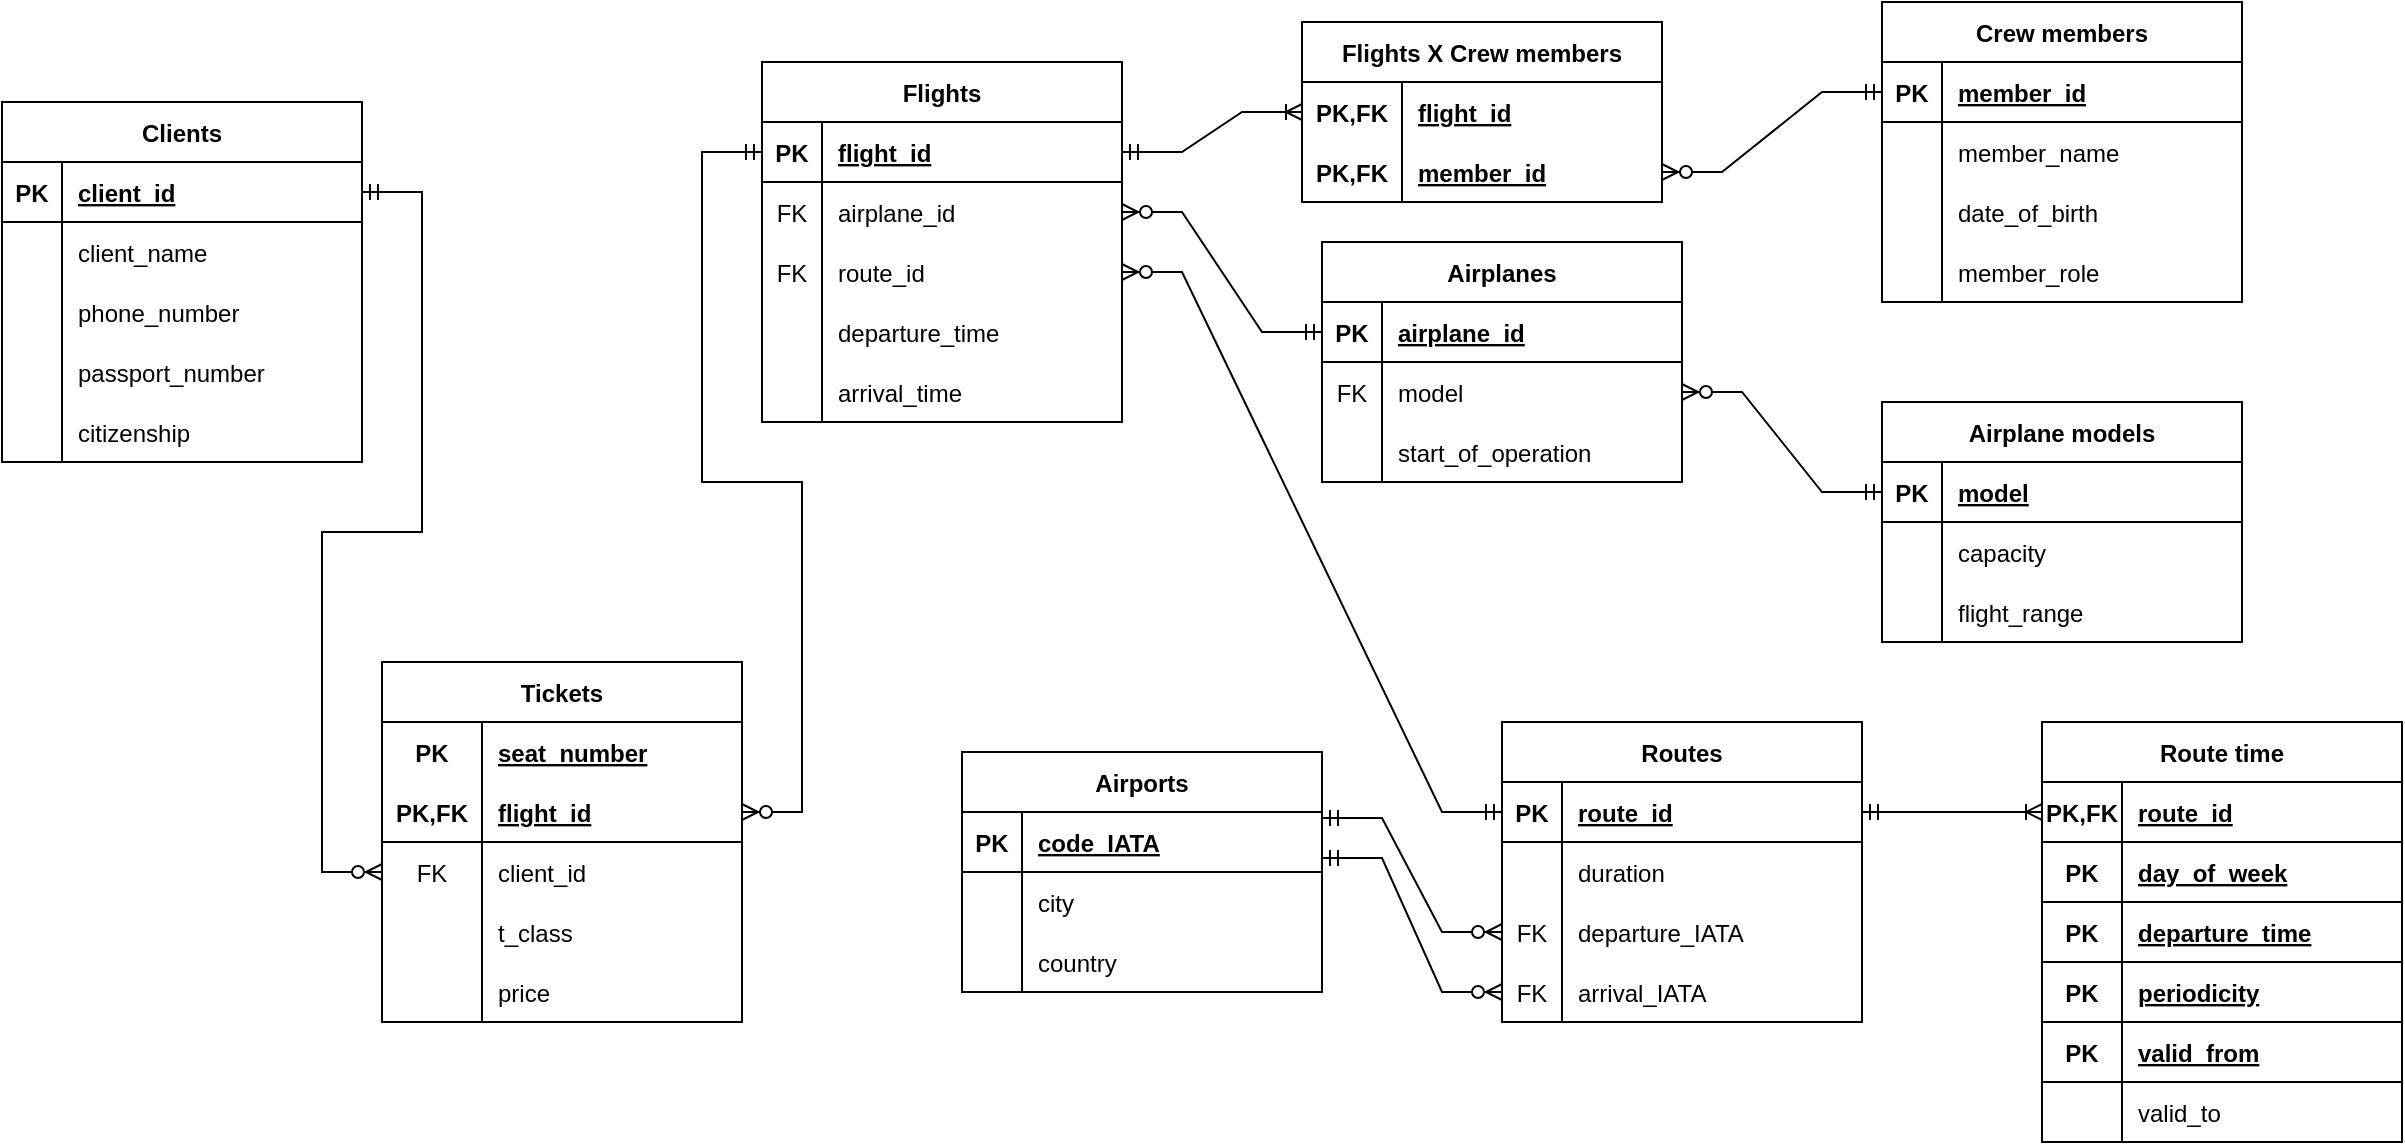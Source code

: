 <mxfile version="20.7.4" type="device"><diagram id="p4WuaQ9ihoO1w96kncR9" name="Page-1"><mxGraphModel dx="1026" dy="692" grid="1" gridSize="10" guides="1" tooltips="1" connect="1" arrows="1" fold="1" page="0" pageScale="1" pageWidth="827" pageHeight="1169" math="0" shadow="0"><root><mxCell id="0"/><mxCell id="1" parent="0"/><mxCell id="R0UHTrIcRRYSy9ee7LXs-1" value="Airports" style="shape=table;startSize=30;container=1;collapsible=1;childLayout=tableLayout;fixedRows=1;rowLines=0;fontStyle=1;align=center;resizeLast=1;" parent="1" vertex="1"><mxGeometry x="600" y="675" width="180" height="120" as="geometry"><mxRectangle x="80" y="80" width="80" height="30" as="alternateBounds"/></mxGeometry></mxCell><mxCell id="R0UHTrIcRRYSy9ee7LXs-2" value="" style="shape=tableRow;horizontal=0;startSize=0;swimlaneHead=0;swimlaneBody=0;fillColor=none;collapsible=0;dropTarget=0;points=[[0,0.5],[1,0.5]];portConstraint=eastwest;top=0;left=0;right=0;bottom=1;" parent="R0UHTrIcRRYSy9ee7LXs-1" vertex="1"><mxGeometry y="30" width="180" height="30" as="geometry"/></mxCell><mxCell id="R0UHTrIcRRYSy9ee7LXs-3" value="PK" style="shape=partialRectangle;connectable=0;fillColor=none;top=0;left=0;bottom=0;right=0;fontStyle=1;overflow=hidden;" parent="R0UHTrIcRRYSy9ee7LXs-2" vertex="1"><mxGeometry width="30" height="30" as="geometry"><mxRectangle width="30" height="30" as="alternateBounds"/></mxGeometry></mxCell><mxCell id="R0UHTrIcRRYSy9ee7LXs-4" value="code_IATA" style="shape=partialRectangle;connectable=0;fillColor=none;top=0;left=0;bottom=0;right=0;align=left;spacingLeft=6;fontStyle=5;overflow=hidden;" parent="R0UHTrIcRRYSy9ee7LXs-2" vertex="1"><mxGeometry x="30" width="150" height="30" as="geometry"><mxRectangle width="150" height="30" as="alternateBounds"/></mxGeometry></mxCell><mxCell id="R0UHTrIcRRYSy9ee7LXs-5" value="" style="shape=tableRow;horizontal=0;startSize=0;swimlaneHead=0;swimlaneBody=0;fillColor=none;collapsible=0;dropTarget=0;points=[[0,0.5],[1,0.5]];portConstraint=eastwest;top=0;left=0;right=0;bottom=0;" parent="R0UHTrIcRRYSy9ee7LXs-1" vertex="1"><mxGeometry y="60" width="180" height="30" as="geometry"/></mxCell><mxCell id="R0UHTrIcRRYSy9ee7LXs-6" value="" style="shape=partialRectangle;connectable=0;fillColor=none;top=0;left=0;bottom=0;right=0;editable=1;overflow=hidden;" parent="R0UHTrIcRRYSy9ee7LXs-5" vertex="1"><mxGeometry width="30" height="30" as="geometry"><mxRectangle width="30" height="30" as="alternateBounds"/></mxGeometry></mxCell><mxCell id="R0UHTrIcRRYSy9ee7LXs-7" value="city" style="shape=partialRectangle;connectable=0;fillColor=none;top=0;left=0;bottom=0;right=0;align=left;spacingLeft=6;overflow=hidden;" parent="R0UHTrIcRRYSy9ee7LXs-5" vertex="1"><mxGeometry x="30" width="150" height="30" as="geometry"><mxRectangle width="150" height="30" as="alternateBounds"/></mxGeometry></mxCell><mxCell id="R0UHTrIcRRYSy9ee7LXs-8" value="" style="shape=tableRow;horizontal=0;startSize=0;swimlaneHead=0;swimlaneBody=0;fillColor=none;collapsible=0;dropTarget=0;points=[[0,0.5],[1,0.5]];portConstraint=eastwest;top=0;left=0;right=0;bottom=0;" parent="R0UHTrIcRRYSy9ee7LXs-1" vertex="1"><mxGeometry y="90" width="180" height="30" as="geometry"/></mxCell><mxCell id="R0UHTrIcRRYSy9ee7LXs-9" value="" style="shape=partialRectangle;connectable=0;fillColor=none;top=0;left=0;bottom=0;right=0;editable=1;overflow=hidden;" parent="R0UHTrIcRRYSy9ee7LXs-8" vertex="1"><mxGeometry width="30" height="30" as="geometry"><mxRectangle width="30" height="30" as="alternateBounds"/></mxGeometry></mxCell><mxCell id="R0UHTrIcRRYSy9ee7LXs-10" value="country" style="shape=partialRectangle;connectable=0;fillColor=none;top=0;left=0;bottom=0;right=0;align=left;spacingLeft=6;overflow=hidden;" parent="R0UHTrIcRRYSy9ee7LXs-8" vertex="1"><mxGeometry x="30" width="150" height="30" as="geometry"><mxRectangle width="150" height="30" as="alternateBounds"/></mxGeometry></mxCell><mxCell id="R0UHTrIcRRYSy9ee7LXs-33" value="Routes" style="shape=table;startSize=30;container=1;collapsible=1;childLayout=tableLayout;fixedRows=1;rowLines=0;fontStyle=1;align=center;resizeLast=1;" parent="1" vertex="1"><mxGeometry x="870" y="660" width="180" height="150" as="geometry"/></mxCell><mxCell id="R0UHTrIcRRYSy9ee7LXs-34" value="" style="shape=tableRow;horizontal=0;startSize=0;swimlaneHead=0;swimlaneBody=0;fillColor=none;collapsible=0;dropTarget=0;points=[[0,0.5],[1,0.5]];portConstraint=eastwest;top=0;left=0;right=0;bottom=1;" parent="R0UHTrIcRRYSy9ee7LXs-33" vertex="1"><mxGeometry y="30" width="180" height="30" as="geometry"/></mxCell><mxCell id="R0UHTrIcRRYSy9ee7LXs-35" value="PK" style="shape=partialRectangle;connectable=0;fillColor=none;top=0;left=0;bottom=0;right=0;fontStyle=1;overflow=hidden;" parent="R0UHTrIcRRYSy9ee7LXs-34" vertex="1"><mxGeometry width="30" height="30" as="geometry"><mxRectangle width="30" height="30" as="alternateBounds"/></mxGeometry></mxCell><mxCell id="R0UHTrIcRRYSy9ee7LXs-36" value="route_id" style="shape=partialRectangle;connectable=0;fillColor=none;top=0;left=0;bottom=0;right=0;align=left;spacingLeft=6;fontStyle=5;overflow=hidden;" parent="R0UHTrIcRRYSy9ee7LXs-34" vertex="1"><mxGeometry x="30" width="150" height="30" as="geometry"><mxRectangle width="150" height="30" as="alternateBounds"/></mxGeometry></mxCell><mxCell id="R0UHTrIcRRYSy9ee7LXs-37" value="" style="shape=tableRow;horizontal=0;startSize=0;swimlaneHead=0;swimlaneBody=0;fillColor=none;collapsible=0;dropTarget=0;points=[[0,0.5],[1,0.5]];portConstraint=eastwest;top=0;left=0;right=0;bottom=0;" parent="R0UHTrIcRRYSy9ee7LXs-33" vertex="1"><mxGeometry y="60" width="180" height="30" as="geometry"/></mxCell><mxCell id="R0UHTrIcRRYSy9ee7LXs-38" value="" style="shape=partialRectangle;connectable=0;fillColor=none;top=0;left=0;bottom=0;right=0;editable=1;overflow=hidden;" parent="R0UHTrIcRRYSy9ee7LXs-37" vertex="1"><mxGeometry width="30" height="30" as="geometry"><mxRectangle width="30" height="30" as="alternateBounds"/></mxGeometry></mxCell><mxCell id="R0UHTrIcRRYSy9ee7LXs-39" value="duration" style="shape=partialRectangle;connectable=0;fillColor=none;top=0;left=0;bottom=0;right=0;align=left;spacingLeft=6;overflow=hidden;" parent="R0UHTrIcRRYSy9ee7LXs-37" vertex="1"><mxGeometry x="30" width="150" height="30" as="geometry"><mxRectangle width="150" height="30" as="alternateBounds"/></mxGeometry></mxCell><mxCell id="R0UHTrIcRRYSy9ee7LXs-210" value="" style="shape=tableRow;horizontal=0;startSize=0;swimlaneHead=0;swimlaneBody=0;fillColor=none;collapsible=0;dropTarget=0;points=[[0,0.5],[1,0.5]];portConstraint=eastwest;top=0;left=0;right=0;bottom=0;" parent="R0UHTrIcRRYSy9ee7LXs-33" vertex="1"><mxGeometry y="90" width="180" height="30" as="geometry"/></mxCell><mxCell id="R0UHTrIcRRYSy9ee7LXs-211" value="FK" style="shape=partialRectangle;connectable=0;fillColor=none;top=0;left=0;bottom=0;right=0;editable=1;overflow=hidden;" parent="R0UHTrIcRRYSy9ee7LXs-210" vertex="1"><mxGeometry width="30" height="30" as="geometry"><mxRectangle width="30" height="30" as="alternateBounds"/></mxGeometry></mxCell><mxCell id="R0UHTrIcRRYSy9ee7LXs-212" value="departure_IATA" style="shape=partialRectangle;connectable=0;fillColor=none;top=0;left=0;bottom=0;right=0;align=left;spacingLeft=6;overflow=hidden;" parent="R0UHTrIcRRYSy9ee7LXs-210" vertex="1"><mxGeometry x="30" width="150" height="30" as="geometry"><mxRectangle width="150" height="30" as="alternateBounds"/></mxGeometry></mxCell><mxCell id="R0UHTrIcRRYSy9ee7LXs-213" value="" style="shape=tableRow;horizontal=0;startSize=0;swimlaneHead=0;swimlaneBody=0;fillColor=none;collapsible=0;dropTarget=0;points=[[0,0.5],[1,0.5]];portConstraint=eastwest;top=0;left=0;right=0;bottom=0;" parent="R0UHTrIcRRYSy9ee7LXs-33" vertex="1"><mxGeometry y="120" width="180" height="30" as="geometry"/></mxCell><mxCell id="R0UHTrIcRRYSy9ee7LXs-214" value="FK" style="shape=partialRectangle;connectable=0;fillColor=none;top=0;left=0;bottom=0;right=0;editable=1;overflow=hidden;" parent="R0UHTrIcRRYSy9ee7LXs-213" vertex="1"><mxGeometry width="30" height="30" as="geometry"><mxRectangle width="30" height="30" as="alternateBounds"/></mxGeometry></mxCell><mxCell id="R0UHTrIcRRYSy9ee7LXs-215" value="arrival_IATA" style="shape=partialRectangle;connectable=0;fillColor=none;top=0;left=0;bottom=0;right=0;align=left;spacingLeft=6;overflow=hidden;" parent="R0UHTrIcRRYSy9ee7LXs-213" vertex="1"><mxGeometry x="30" width="150" height="30" as="geometry"><mxRectangle width="150" height="30" as="alternateBounds"/></mxGeometry></mxCell><mxCell id="R0UHTrIcRRYSy9ee7LXs-46" value="Flights" style="shape=table;startSize=30;container=1;collapsible=1;childLayout=tableLayout;fixedRows=1;rowLines=0;fontStyle=1;align=center;resizeLast=1;" parent="1" vertex="1"><mxGeometry x="500" y="330" width="180" height="180" as="geometry"/></mxCell><mxCell id="R0UHTrIcRRYSy9ee7LXs-47" value="" style="shape=tableRow;horizontal=0;startSize=0;swimlaneHead=0;swimlaneBody=0;fillColor=none;collapsible=0;dropTarget=0;points=[[0,0.5],[1,0.5]];portConstraint=eastwest;top=0;left=0;right=0;bottom=1;" parent="R0UHTrIcRRYSy9ee7LXs-46" vertex="1"><mxGeometry y="30" width="180" height="30" as="geometry"/></mxCell><mxCell id="R0UHTrIcRRYSy9ee7LXs-48" value="PK" style="shape=partialRectangle;connectable=0;fillColor=none;top=0;left=0;bottom=0;right=0;fontStyle=1;overflow=hidden;" parent="R0UHTrIcRRYSy9ee7LXs-47" vertex="1"><mxGeometry width="30" height="30" as="geometry"><mxRectangle width="30" height="30" as="alternateBounds"/></mxGeometry></mxCell><mxCell id="R0UHTrIcRRYSy9ee7LXs-49" value="flight_id" style="shape=partialRectangle;connectable=0;fillColor=none;top=0;left=0;bottom=0;right=0;align=left;spacingLeft=6;fontStyle=5;overflow=hidden;" parent="R0UHTrIcRRYSy9ee7LXs-47" vertex="1"><mxGeometry x="30" width="150" height="30" as="geometry"><mxRectangle width="150" height="30" as="alternateBounds"/></mxGeometry></mxCell><mxCell id="R0UHTrIcRRYSy9ee7LXs-50" value="" style="shape=tableRow;horizontal=0;startSize=0;swimlaneHead=0;swimlaneBody=0;fillColor=none;collapsible=0;dropTarget=0;points=[[0,0.5],[1,0.5]];portConstraint=eastwest;top=0;left=0;right=0;bottom=0;" parent="R0UHTrIcRRYSy9ee7LXs-46" vertex="1"><mxGeometry y="60" width="180" height="30" as="geometry"/></mxCell><mxCell id="R0UHTrIcRRYSy9ee7LXs-51" value="FK" style="shape=partialRectangle;connectable=0;fillColor=none;top=0;left=0;bottom=0;right=0;editable=1;overflow=hidden;" parent="R0UHTrIcRRYSy9ee7LXs-50" vertex="1"><mxGeometry width="30" height="30" as="geometry"><mxRectangle width="30" height="30" as="alternateBounds"/></mxGeometry></mxCell><mxCell id="R0UHTrIcRRYSy9ee7LXs-52" value="airplane_id" style="shape=partialRectangle;connectable=0;fillColor=none;top=0;left=0;bottom=0;right=0;align=left;spacingLeft=6;overflow=hidden;" parent="R0UHTrIcRRYSy9ee7LXs-50" vertex="1"><mxGeometry x="30" width="150" height="30" as="geometry"><mxRectangle width="150" height="30" as="alternateBounds"/></mxGeometry></mxCell><mxCell id="R0UHTrIcRRYSy9ee7LXs-53" value="" style="shape=tableRow;horizontal=0;startSize=0;swimlaneHead=0;swimlaneBody=0;fillColor=none;collapsible=0;dropTarget=0;points=[[0,0.5],[1,0.5]];portConstraint=eastwest;top=0;left=0;right=0;bottom=0;" parent="R0UHTrIcRRYSy9ee7LXs-46" vertex="1"><mxGeometry y="90" width="180" height="30" as="geometry"/></mxCell><mxCell id="R0UHTrIcRRYSy9ee7LXs-54" value="FK" style="shape=partialRectangle;connectable=0;fillColor=none;top=0;left=0;bottom=0;right=0;editable=1;overflow=hidden;" parent="R0UHTrIcRRYSy9ee7LXs-53" vertex="1"><mxGeometry width="30" height="30" as="geometry"><mxRectangle width="30" height="30" as="alternateBounds"/></mxGeometry></mxCell><mxCell id="R0UHTrIcRRYSy9ee7LXs-55" value="route_id" style="shape=partialRectangle;connectable=0;fillColor=none;top=0;left=0;bottom=0;right=0;align=left;spacingLeft=6;overflow=hidden;" parent="R0UHTrIcRRYSy9ee7LXs-53" vertex="1"><mxGeometry x="30" width="150" height="30" as="geometry"><mxRectangle width="150" height="30" as="alternateBounds"/></mxGeometry></mxCell><mxCell id="R0UHTrIcRRYSy9ee7LXs-56" value="" style="shape=tableRow;horizontal=0;startSize=0;swimlaneHead=0;swimlaneBody=0;fillColor=none;collapsible=0;dropTarget=0;points=[[0,0.5],[1,0.5]];portConstraint=eastwest;top=0;left=0;right=0;bottom=0;" parent="R0UHTrIcRRYSy9ee7LXs-46" vertex="1"><mxGeometry y="120" width="180" height="30" as="geometry"/></mxCell><mxCell id="R0UHTrIcRRYSy9ee7LXs-57" value="" style="shape=partialRectangle;connectable=0;fillColor=none;top=0;left=0;bottom=0;right=0;editable=1;overflow=hidden;" parent="R0UHTrIcRRYSy9ee7LXs-56" vertex="1"><mxGeometry width="30" height="30" as="geometry"><mxRectangle width="30" height="30" as="alternateBounds"/></mxGeometry></mxCell><mxCell id="R0UHTrIcRRYSy9ee7LXs-58" value="departure_time" style="shape=partialRectangle;connectable=0;fillColor=none;top=0;left=0;bottom=0;right=0;align=left;spacingLeft=6;overflow=hidden;" parent="R0UHTrIcRRYSy9ee7LXs-56" vertex="1"><mxGeometry x="30" width="150" height="30" as="geometry"><mxRectangle width="150" height="30" as="alternateBounds"/></mxGeometry></mxCell><mxCell id="R0UHTrIcRRYSy9ee7LXs-182" value="" style="shape=tableRow;horizontal=0;startSize=0;swimlaneHead=0;swimlaneBody=0;fillColor=none;collapsible=0;dropTarget=0;points=[[0,0.5],[1,0.5]];portConstraint=eastwest;top=0;left=0;right=0;bottom=0;" parent="R0UHTrIcRRYSy9ee7LXs-46" vertex="1"><mxGeometry y="150" width="180" height="30" as="geometry"/></mxCell><mxCell id="R0UHTrIcRRYSy9ee7LXs-183" value="" style="shape=partialRectangle;connectable=0;fillColor=none;top=0;left=0;bottom=0;right=0;editable=1;overflow=hidden;" parent="R0UHTrIcRRYSy9ee7LXs-182" vertex="1"><mxGeometry width="30" height="30" as="geometry"><mxRectangle width="30" height="30" as="alternateBounds"/></mxGeometry></mxCell><mxCell id="R0UHTrIcRRYSy9ee7LXs-184" value="arrival_time" style="shape=partialRectangle;connectable=0;fillColor=none;top=0;left=0;bottom=0;right=0;align=left;spacingLeft=6;overflow=hidden;" parent="R0UHTrIcRRYSy9ee7LXs-182" vertex="1"><mxGeometry x="30" width="150" height="30" as="geometry"><mxRectangle width="150" height="30" as="alternateBounds"/></mxGeometry></mxCell><mxCell id="R0UHTrIcRRYSy9ee7LXs-59" value="Airplanes" style="shape=table;startSize=30;container=1;collapsible=1;childLayout=tableLayout;fixedRows=1;rowLines=0;fontStyle=1;align=center;resizeLast=1;" parent="1" vertex="1"><mxGeometry x="780" y="420" width="180" height="120" as="geometry"/></mxCell><mxCell id="R0UHTrIcRRYSy9ee7LXs-60" value="" style="shape=tableRow;horizontal=0;startSize=0;swimlaneHead=0;swimlaneBody=0;fillColor=none;collapsible=0;dropTarget=0;points=[[0,0.5],[1,0.5]];portConstraint=eastwest;top=0;left=0;right=0;bottom=1;" parent="R0UHTrIcRRYSy9ee7LXs-59" vertex="1"><mxGeometry y="30" width="180" height="30" as="geometry"/></mxCell><mxCell id="R0UHTrIcRRYSy9ee7LXs-61" value="PK" style="shape=partialRectangle;connectable=0;fillColor=none;top=0;left=0;bottom=0;right=0;fontStyle=1;overflow=hidden;" parent="R0UHTrIcRRYSy9ee7LXs-60" vertex="1"><mxGeometry width="30" height="30" as="geometry"><mxRectangle width="30" height="30" as="alternateBounds"/></mxGeometry></mxCell><mxCell id="R0UHTrIcRRYSy9ee7LXs-62" value="airplane_id" style="shape=partialRectangle;connectable=0;fillColor=none;top=0;left=0;bottom=0;right=0;align=left;spacingLeft=6;fontStyle=5;overflow=hidden;" parent="R0UHTrIcRRYSy9ee7LXs-60" vertex="1"><mxGeometry x="30" width="150" height="30" as="geometry"><mxRectangle width="150" height="30" as="alternateBounds"/></mxGeometry></mxCell><mxCell id="R0UHTrIcRRYSy9ee7LXs-63" value="" style="shape=tableRow;horizontal=0;startSize=0;swimlaneHead=0;swimlaneBody=0;fillColor=none;collapsible=0;dropTarget=0;points=[[0,0.5],[1,0.5]];portConstraint=eastwest;top=0;left=0;right=0;bottom=0;" parent="R0UHTrIcRRYSy9ee7LXs-59" vertex="1"><mxGeometry y="60" width="180" height="30" as="geometry"/></mxCell><mxCell id="R0UHTrIcRRYSy9ee7LXs-64" value="FK" style="shape=partialRectangle;connectable=0;fillColor=none;top=0;left=0;bottom=0;right=0;editable=1;overflow=hidden;" parent="R0UHTrIcRRYSy9ee7LXs-63" vertex="1"><mxGeometry width="30" height="30" as="geometry"><mxRectangle width="30" height="30" as="alternateBounds"/></mxGeometry></mxCell><mxCell id="R0UHTrIcRRYSy9ee7LXs-65" value="model" style="shape=partialRectangle;connectable=0;fillColor=none;top=0;left=0;bottom=0;right=0;align=left;spacingLeft=6;overflow=hidden;" parent="R0UHTrIcRRYSy9ee7LXs-63" vertex="1"><mxGeometry x="30" width="150" height="30" as="geometry"><mxRectangle width="150" height="30" as="alternateBounds"/></mxGeometry></mxCell><mxCell id="R0UHTrIcRRYSy9ee7LXs-66" value="" style="shape=tableRow;horizontal=0;startSize=0;swimlaneHead=0;swimlaneBody=0;fillColor=none;collapsible=0;dropTarget=0;points=[[0,0.5],[1,0.5]];portConstraint=eastwest;top=0;left=0;right=0;bottom=0;" parent="R0UHTrIcRRYSy9ee7LXs-59" vertex="1"><mxGeometry y="90" width="180" height="30" as="geometry"/></mxCell><mxCell id="R0UHTrIcRRYSy9ee7LXs-67" value="" style="shape=partialRectangle;connectable=0;fillColor=none;top=0;left=0;bottom=0;right=0;editable=1;overflow=hidden;" parent="R0UHTrIcRRYSy9ee7LXs-66" vertex="1"><mxGeometry width="30" height="30" as="geometry"><mxRectangle width="30" height="30" as="alternateBounds"/></mxGeometry></mxCell><mxCell id="R0UHTrIcRRYSy9ee7LXs-68" value="start_of_operation" style="shape=partialRectangle;connectable=0;fillColor=none;top=0;left=0;bottom=0;right=0;align=left;spacingLeft=6;overflow=hidden;" parent="R0UHTrIcRRYSy9ee7LXs-66" vertex="1"><mxGeometry x="30" width="150" height="30" as="geometry"><mxRectangle width="150" height="30" as="alternateBounds"/></mxGeometry></mxCell><mxCell id="R0UHTrIcRRYSy9ee7LXs-72" value="Clients" style="shape=table;startSize=30;container=1;collapsible=1;childLayout=tableLayout;fixedRows=1;rowLines=0;fontStyle=1;align=center;resizeLast=1;" parent="1" vertex="1"><mxGeometry x="120" y="350" width="180" height="180" as="geometry"/></mxCell><mxCell id="R0UHTrIcRRYSy9ee7LXs-73" value="" style="shape=tableRow;horizontal=0;startSize=0;swimlaneHead=0;swimlaneBody=0;fillColor=none;collapsible=0;dropTarget=0;points=[[0,0.5],[1,0.5]];portConstraint=eastwest;top=0;left=0;right=0;bottom=1;" parent="R0UHTrIcRRYSy9ee7LXs-72" vertex="1"><mxGeometry y="30" width="180" height="30" as="geometry"/></mxCell><mxCell id="R0UHTrIcRRYSy9ee7LXs-74" value="PK" style="shape=partialRectangle;connectable=0;fillColor=none;top=0;left=0;bottom=0;right=0;fontStyle=1;overflow=hidden;" parent="R0UHTrIcRRYSy9ee7LXs-73" vertex="1"><mxGeometry width="30" height="30" as="geometry"><mxRectangle width="30" height="30" as="alternateBounds"/></mxGeometry></mxCell><mxCell id="R0UHTrIcRRYSy9ee7LXs-75" value="client_id" style="shape=partialRectangle;connectable=0;fillColor=none;top=0;left=0;bottom=0;right=0;align=left;spacingLeft=6;fontStyle=5;overflow=hidden;" parent="R0UHTrIcRRYSy9ee7LXs-73" vertex="1"><mxGeometry x="30" width="150" height="30" as="geometry"><mxRectangle width="150" height="30" as="alternateBounds"/></mxGeometry></mxCell><mxCell id="R0UHTrIcRRYSy9ee7LXs-76" value="" style="shape=tableRow;horizontal=0;startSize=0;swimlaneHead=0;swimlaneBody=0;fillColor=none;collapsible=0;dropTarget=0;points=[[0,0.5],[1,0.5]];portConstraint=eastwest;top=0;left=0;right=0;bottom=0;" parent="R0UHTrIcRRYSy9ee7LXs-72" vertex="1"><mxGeometry y="60" width="180" height="30" as="geometry"/></mxCell><mxCell id="R0UHTrIcRRYSy9ee7LXs-77" value="" style="shape=partialRectangle;connectable=0;fillColor=none;top=0;left=0;bottom=0;right=0;editable=1;overflow=hidden;" parent="R0UHTrIcRRYSy9ee7LXs-76" vertex="1"><mxGeometry width="30" height="30" as="geometry"><mxRectangle width="30" height="30" as="alternateBounds"/></mxGeometry></mxCell><mxCell id="R0UHTrIcRRYSy9ee7LXs-78" value="client_name" style="shape=partialRectangle;connectable=0;fillColor=none;top=0;left=0;bottom=0;right=0;align=left;spacingLeft=6;overflow=hidden;" parent="R0UHTrIcRRYSy9ee7LXs-76" vertex="1"><mxGeometry x="30" width="150" height="30" as="geometry"><mxRectangle width="150" height="30" as="alternateBounds"/></mxGeometry></mxCell><mxCell id="R0UHTrIcRRYSy9ee7LXs-79" value="" style="shape=tableRow;horizontal=0;startSize=0;swimlaneHead=0;swimlaneBody=0;fillColor=none;collapsible=0;dropTarget=0;points=[[0,0.5],[1,0.5]];portConstraint=eastwest;top=0;left=0;right=0;bottom=0;" parent="R0UHTrIcRRYSy9ee7LXs-72" vertex="1"><mxGeometry y="90" width="180" height="30" as="geometry"/></mxCell><mxCell id="R0UHTrIcRRYSy9ee7LXs-80" value="" style="shape=partialRectangle;connectable=0;fillColor=none;top=0;left=0;bottom=0;right=0;editable=1;overflow=hidden;" parent="R0UHTrIcRRYSy9ee7LXs-79" vertex="1"><mxGeometry width="30" height="30" as="geometry"><mxRectangle width="30" height="30" as="alternateBounds"/></mxGeometry></mxCell><mxCell id="R0UHTrIcRRYSy9ee7LXs-81" value="phone_number" style="shape=partialRectangle;connectable=0;fillColor=none;top=0;left=0;bottom=0;right=0;align=left;spacingLeft=6;overflow=hidden;" parent="R0UHTrIcRRYSy9ee7LXs-79" vertex="1"><mxGeometry x="30" width="150" height="30" as="geometry"><mxRectangle width="150" height="30" as="alternateBounds"/></mxGeometry></mxCell><mxCell id="R0UHTrIcRRYSy9ee7LXs-82" value="" style="shape=tableRow;horizontal=0;startSize=0;swimlaneHead=0;swimlaneBody=0;fillColor=none;collapsible=0;dropTarget=0;points=[[0,0.5],[1,0.5]];portConstraint=eastwest;top=0;left=0;right=0;bottom=0;" parent="R0UHTrIcRRYSy9ee7LXs-72" vertex="1"><mxGeometry y="120" width="180" height="30" as="geometry"/></mxCell><mxCell id="R0UHTrIcRRYSy9ee7LXs-83" value="" style="shape=partialRectangle;connectable=0;fillColor=none;top=0;left=0;bottom=0;right=0;editable=1;overflow=hidden;" parent="R0UHTrIcRRYSy9ee7LXs-82" vertex="1"><mxGeometry width="30" height="30" as="geometry"><mxRectangle width="30" height="30" as="alternateBounds"/></mxGeometry></mxCell><mxCell id="R0UHTrIcRRYSy9ee7LXs-84" value="passport_number" style="shape=partialRectangle;connectable=0;fillColor=none;top=0;left=0;bottom=0;right=0;align=left;spacingLeft=6;overflow=hidden;" parent="R0UHTrIcRRYSy9ee7LXs-82" vertex="1"><mxGeometry x="30" width="150" height="30" as="geometry"><mxRectangle width="150" height="30" as="alternateBounds"/></mxGeometry></mxCell><mxCell id="R0UHTrIcRRYSy9ee7LXs-137" value="" style="shape=tableRow;horizontal=0;startSize=0;swimlaneHead=0;swimlaneBody=0;fillColor=none;collapsible=0;dropTarget=0;points=[[0,0.5],[1,0.5]];portConstraint=eastwest;top=0;left=0;right=0;bottom=0;" parent="R0UHTrIcRRYSy9ee7LXs-72" vertex="1"><mxGeometry y="150" width="180" height="30" as="geometry"/></mxCell><mxCell id="R0UHTrIcRRYSy9ee7LXs-138" value="" style="shape=partialRectangle;connectable=0;fillColor=none;top=0;left=0;bottom=0;right=0;editable=1;overflow=hidden;" parent="R0UHTrIcRRYSy9ee7LXs-137" vertex="1"><mxGeometry width="30" height="30" as="geometry"><mxRectangle width="30" height="30" as="alternateBounds"/></mxGeometry></mxCell><mxCell id="R0UHTrIcRRYSy9ee7LXs-139" value="citizenship" style="shape=partialRectangle;connectable=0;fillColor=none;top=0;left=0;bottom=0;right=0;align=left;spacingLeft=6;overflow=hidden;" parent="R0UHTrIcRRYSy9ee7LXs-137" vertex="1"><mxGeometry x="30" width="150" height="30" as="geometry"><mxRectangle width="150" height="30" as="alternateBounds"/></mxGeometry></mxCell><mxCell id="R0UHTrIcRRYSy9ee7LXs-98" value="Crew members" style="shape=table;startSize=30;container=1;collapsible=1;childLayout=tableLayout;fixedRows=1;rowLines=0;fontStyle=1;align=center;resizeLast=1;" parent="1" vertex="1"><mxGeometry x="1060" y="300" width="180" height="150" as="geometry"/></mxCell><mxCell id="R0UHTrIcRRYSy9ee7LXs-99" value="" style="shape=tableRow;horizontal=0;startSize=0;swimlaneHead=0;swimlaneBody=0;fillColor=none;collapsible=0;dropTarget=0;points=[[0,0.5],[1,0.5]];portConstraint=eastwest;top=0;left=0;right=0;bottom=1;" parent="R0UHTrIcRRYSy9ee7LXs-98" vertex="1"><mxGeometry y="30" width="180" height="30" as="geometry"/></mxCell><mxCell id="R0UHTrIcRRYSy9ee7LXs-100" value="PK" style="shape=partialRectangle;connectable=0;fillColor=none;top=0;left=0;bottom=0;right=0;fontStyle=1;overflow=hidden;" parent="R0UHTrIcRRYSy9ee7LXs-99" vertex="1"><mxGeometry width="30" height="30" as="geometry"><mxRectangle width="30" height="30" as="alternateBounds"/></mxGeometry></mxCell><mxCell id="R0UHTrIcRRYSy9ee7LXs-101" value="member_id" style="shape=partialRectangle;connectable=0;fillColor=none;top=0;left=0;bottom=0;right=0;align=left;spacingLeft=6;fontStyle=5;overflow=hidden;" parent="R0UHTrIcRRYSy9ee7LXs-99" vertex="1"><mxGeometry x="30" width="150" height="30" as="geometry"><mxRectangle width="150" height="30" as="alternateBounds"/></mxGeometry></mxCell><mxCell id="R0UHTrIcRRYSy9ee7LXs-102" value="" style="shape=tableRow;horizontal=0;startSize=0;swimlaneHead=0;swimlaneBody=0;fillColor=none;collapsible=0;dropTarget=0;points=[[0,0.5],[1,0.5]];portConstraint=eastwest;top=0;left=0;right=0;bottom=0;" parent="R0UHTrIcRRYSy9ee7LXs-98" vertex="1"><mxGeometry y="60" width="180" height="30" as="geometry"/></mxCell><mxCell id="R0UHTrIcRRYSy9ee7LXs-103" value="" style="shape=partialRectangle;connectable=0;fillColor=none;top=0;left=0;bottom=0;right=0;editable=1;overflow=hidden;" parent="R0UHTrIcRRYSy9ee7LXs-102" vertex="1"><mxGeometry width="30" height="30" as="geometry"><mxRectangle width="30" height="30" as="alternateBounds"/></mxGeometry></mxCell><mxCell id="R0UHTrIcRRYSy9ee7LXs-104" value="member_name" style="shape=partialRectangle;connectable=0;fillColor=none;top=0;left=0;bottom=0;right=0;align=left;spacingLeft=6;overflow=hidden;" parent="R0UHTrIcRRYSy9ee7LXs-102" vertex="1"><mxGeometry x="30" width="150" height="30" as="geometry"><mxRectangle width="150" height="30" as="alternateBounds"/></mxGeometry></mxCell><mxCell id="R0UHTrIcRRYSy9ee7LXs-105" value="" style="shape=tableRow;horizontal=0;startSize=0;swimlaneHead=0;swimlaneBody=0;fillColor=none;collapsible=0;dropTarget=0;points=[[0,0.5],[1,0.5]];portConstraint=eastwest;top=0;left=0;right=0;bottom=0;" parent="R0UHTrIcRRYSy9ee7LXs-98" vertex="1"><mxGeometry y="90" width="180" height="30" as="geometry"/></mxCell><mxCell id="R0UHTrIcRRYSy9ee7LXs-106" value="" style="shape=partialRectangle;connectable=0;fillColor=none;top=0;left=0;bottom=0;right=0;editable=1;overflow=hidden;" parent="R0UHTrIcRRYSy9ee7LXs-105" vertex="1"><mxGeometry width="30" height="30" as="geometry"><mxRectangle width="30" height="30" as="alternateBounds"/></mxGeometry></mxCell><mxCell id="R0UHTrIcRRYSy9ee7LXs-107" value="date_of_birth" style="shape=partialRectangle;connectable=0;fillColor=none;top=0;left=0;bottom=0;right=0;align=left;spacingLeft=6;overflow=hidden;" parent="R0UHTrIcRRYSy9ee7LXs-105" vertex="1"><mxGeometry x="30" width="150" height="30" as="geometry"><mxRectangle width="150" height="30" as="alternateBounds"/></mxGeometry></mxCell><mxCell id="R0UHTrIcRRYSy9ee7LXs-108" value="" style="shape=tableRow;horizontal=0;startSize=0;swimlaneHead=0;swimlaneBody=0;fillColor=none;collapsible=0;dropTarget=0;points=[[0,0.5],[1,0.5]];portConstraint=eastwest;top=0;left=0;right=0;bottom=0;" parent="R0UHTrIcRRYSy9ee7LXs-98" vertex="1"><mxGeometry y="120" width="180" height="30" as="geometry"/></mxCell><mxCell id="R0UHTrIcRRYSy9ee7LXs-109" value="" style="shape=partialRectangle;connectable=0;fillColor=none;top=0;left=0;bottom=0;right=0;editable=1;overflow=hidden;" parent="R0UHTrIcRRYSy9ee7LXs-108" vertex="1"><mxGeometry width="30" height="30" as="geometry"><mxRectangle width="30" height="30" as="alternateBounds"/></mxGeometry></mxCell><mxCell id="R0UHTrIcRRYSy9ee7LXs-110" value="member_role" style="shape=partialRectangle;connectable=0;fillColor=none;top=0;left=0;bottom=0;right=0;align=left;spacingLeft=6;overflow=hidden;" parent="R0UHTrIcRRYSy9ee7LXs-108" vertex="1"><mxGeometry x="30" width="150" height="30" as="geometry"><mxRectangle width="150" height="30" as="alternateBounds"/></mxGeometry></mxCell><mxCell id="R0UHTrIcRRYSy9ee7LXs-111" value="Flights X Crew members" style="shape=table;startSize=30;container=1;collapsible=1;childLayout=tableLayout;fixedRows=1;rowLines=0;fontStyle=1;align=center;resizeLast=1;" parent="1" vertex="1"><mxGeometry x="770" y="310" width="180" height="90" as="geometry"/></mxCell><mxCell id="R0UHTrIcRRYSy9ee7LXs-112" value="" style="shape=tableRow;horizontal=0;startSize=0;swimlaneHead=0;swimlaneBody=0;fillColor=none;collapsible=0;dropTarget=0;points=[[0,0.5],[1,0.5]];portConstraint=eastwest;top=0;left=0;right=0;bottom=0;" parent="R0UHTrIcRRYSy9ee7LXs-111" vertex="1"><mxGeometry y="30" width="180" height="30" as="geometry"/></mxCell><mxCell id="R0UHTrIcRRYSy9ee7LXs-113" value="PK,FK" style="shape=partialRectangle;connectable=0;fillColor=none;top=0;left=0;bottom=0;right=0;fontStyle=1;overflow=hidden;" parent="R0UHTrIcRRYSy9ee7LXs-112" vertex="1"><mxGeometry width="50" height="30" as="geometry"><mxRectangle width="50" height="30" as="alternateBounds"/></mxGeometry></mxCell><mxCell id="R0UHTrIcRRYSy9ee7LXs-114" value="flight_id" style="shape=partialRectangle;connectable=0;fillColor=none;top=0;left=0;bottom=0;right=0;align=left;spacingLeft=6;fontStyle=5;overflow=hidden;" parent="R0UHTrIcRRYSy9ee7LXs-112" vertex="1"><mxGeometry x="50" width="130" height="30" as="geometry"><mxRectangle width="130" height="30" as="alternateBounds"/></mxGeometry></mxCell><mxCell id="R0UHTrIcRRYSy9ee7LXs-115" value="" style="shape=tableRow;horizontal=0;startSize=0;swimlaneHead=0;swimlaneBody=0;fillColor=none;collapsible=0;dropTarget=0;points=[[0,0.5],[1,0.5]];portConstraint=eastwest;top=0;left=0;right=0;bottom=1;" parent="R0UHTrIcRRYSy9ee7LXs-111" vertex="1"><mxGeometry y="60" width="180" height="30" as="geometry"/></mxCell><mxCell id="R0UHTrIcRRYSy9ee7LXs-116" value="PK,FK" style="shape=partialRectangle;connectable=0;fillColor=none;top=0;left=0;bottom=0;right=0;fontStyle=1;overflow=hidden;" parent="R0UHTrIcRRYSy9ee7LXs-115" vertex="1"><mxGeometry width="50" height="30" as="geometry"><mxRectangle width="50" height="30" as="alternateBounds"/></mxGeometry></mxCell><mxCell id="R0UHTrIcRRYSy9ee7LXs-117" value="member_id" style="shape=partialRectangle;connectable=0;fillColor=none;top=0;left=0;bottom=0;right=0;align=left;spacingLeft=6;fontStyle=5;overflow=hidden;" parent="R0UHTrIcRRYSy9ee7LXs-115" vertex="1"><mxGeometry x="50" width="130" height="30" as="geometry"><mxRectangle width="130" height="30" as="alternateBounds"/></mxGeometry></mxCell><mxCell id="R0UHTrIcRRYSy9ee7LXs-143" value="Tickets" style="shape=table;startSize=30;container=1;collapsible=1;childLayout=tableLayout;fixedRows=1;rowLines=0;fontStyle=1;align=center;resizeLast=1;" parent="1" vertex="1"><mxGeometry x="310" y="630" width="180" height="180" as="geometry"/></mxCell><mxCell id="R0UHTrIcRRYSy9ee7LXs-144" value="" style="shape=tableRow;horizontal=0;startSize=0;swimlaneHead=0;swimlaneBody=0;fillColor=none;collapsible=0;dropTarget=0;points=[[0,0.5],[1,0.5]];portConstraint=eastwest;top=0;left=0;right=0;bottom=0;" parent="R0UHTrIcRRYSy9ee7LXs-143" vertex="1"><mxGeometry y="30" width="180" height="30" as="geometry"/></mxCell><mxCell id="R0UHTrIcRRYSy9ee7LXs-145" value="PK" style="shape=partialRectangle;connectable=0;fillColor=none;top=0;left=0;bottom=0;right=0;fontStyle=1;overflow=hidden;" parent="R0UHTrIcRRYSy9ee7LXs-144" vertex="1"><mxGeometry width="50" height="30" as="geometry"><mxRectangle width="50" height="30" as="alternateBounds"/></mxGeometry></mxCell><mxCell id="R0UHTrIcRRYSy9ee7LXs-146" value="seat_number" style="shape=partialRectangle;connectable=0;fillColor=none;top=0;left=0;bottom=0;right=0;align=left;spacingLeft=6;fontStyle=5;overflow=hidden;" parent="R0UHTrIcRRYSy9ee7LXs-144" vertex="1"><mxGeometry x="50" width="130" height="30" as="geometry"><mxRectangle width="130" height="30" as="alternateBounds"/></mxGeometry></mxCell><mxCell id="R0UHTrIcRRYSy9ee7LXs-147" value="" style="shape=tableRow;horizontal=0;startSize=0;swimlaneHead=0;swimlaneBody=0;fillColor=none;collapsible=0;dropTarget=0;points=[[0,0.5],[1,0.5]];portConstraint=eastwest;top=0;left=0;right=0;bottom=1;" parent="R0UHTrIcRRYSy9ee7LXs-143" vertex="1"><mxGeometry y="60" width="180" height="30" as="geometry"/></mxCell><mxCell id="R0UHTrIcRRYSy9ee7LXs-148" value="PK,FK" style="shape=partialRectangle;connectable=0;fillColor=none;top=0;left=0;bottom=0;right=0;fontStyle=1;overflow=hidden;" parent="R0UHTrIcRRYSy9ee7LXs-147" vertex="1"><mxGeometry width="50" height="30" as="geometry"><mxRectangle width="50" height="30" as="alternateBounds"/></mxGeometry></mxCell><mxCell id="R0UHTrIcRRYSy9ee7LXs-149" value="flight_id" style="shape=partialRectangle;connectable=0;fillColor=none;top=0;left=0;bottom=0;right=0;align=left;spacingLeft=6;fontStyle=5;overflow=hidden;" parent="R0UHTrIcRRYSy9ee7LXs-147" vertex="1"><mxGeometry x="50" width="130" height="30" as="geometry"><mxRectangle width="130" height="30" as="alternateBounds"/></mxGeometry></mxCell><mxCell id="R0UHTrIcRRYSy9ee7LXs-150" value="" style="shape=tableRow;horizontal=0;startSize=0;swimlaneHead=0;swimlaneBody=0;fillColor=none;collapsible=0;dropTarget=0;points=[[0,0.5],[1,0.5]];portConstraint=eastwest;top=0;left=0;right=0;bottom=0;" parent="R0UHTrIcRRYSy9ee7LXs-143" vertex="1"><mxGeometry y="90" width="180" height="30" as="geometry"/></mxCell><mxCell id="R0UHTrIcRRYSy9ee7LXs-151" value="FK" style="shape=partialRectangle;connectable=0;fillColor=none;top=0;left=0;bottom=0;right=0;editable=1;overflow=hidden;" parent="R0UHTrIcRRYSy9ee7LXs-150" vertex="1"><mxGeometry width="50" height="30" as="geometry"><mxRectangle width="50" height="30" as="alternateBounds"/></mxGeometry></mxCell><mxCell id="R0UHTrIcRRYSy9ee7LXs-152" value="client_id" style="shape=partialRectangle;connectable=0;fillColor=none;top=0;left=0;bottom=0;right=0;align=left;spacingLeft=6;overflow=hidden;" parent="R0UHTrIcRRYSy9ee7LXs-150" vertex="1"><mxGeometry x="50" width="130" height="30" as="geometry"><mxRectangle width="130" height="30" as="alternateBounds"/></mxGeometry></mxCell><mxCell id="R0UHTrIcRRYSy9ee7LXs-153" value="" style="shape=tableRow;horizontal=0;startSize=0;swimlaneHead=0;swimlaneBody=0;fillColor=none;collapsible=0;dropTarget=0;points=[[0,0.5],[1,0.5]];portConstraint=eastwest;top=0;left=0;right=0;bottom=0;" parent="R0UHTrIcRRYSy9ee7LXs-143" vertex="1"><mxGeometry y="120" width="180" height="30" as="geometry"/></mxCell><mxCell id="R0UHTrIcRRYSy9ee7LXs-154" value="" style="shape=partialRectangle;connectable=0;fillColor=none;top=0;left=0;bottom=0;right=0;editable=1;overflow=hidden;" parent="R0UHTrIcRRYSy9ee7LXs-153" vertex="1"><mxGeometry width="50" height="30" as="geometry"><mxRectangle width="50" height="30" as="alternateBounds"/></mxGeometry></mxCell><mxCell id="R0UHTrIcRRYSy9ee7LXs-155" value="t_class" style="shape=partialRectangle;connectable=0;fillColor=none;top=0;left=0;bottom=0;right=0;align=left;spacingLeft=6;overflow=hidden;" parent="R0UHTrIcRRYSy9ee7LXs-153" vertex="1"><mxGeometry x="50" width="130" height="30" as="geometry"><mxRectangle width="130" height="30" as="alternateBounds"/></mxGeometry></mxCell><mxCell id="ceoGZZGBr0DbYKNW39se-1" value="" style="shape=tableRow;horizontal=0;startSize=0;swimlaneHead=0;swimlaneBody=0;fillColor=none;collapsible=0;dropTarget=0;points=[[0,0.5],[1,0.5]];portConstraint=eastwest;top=0;left=0;right=0;bottom=0;" vertex="1" parent="R0UHTrIcRRYSy9ee7LXs-143"><mxGeometry y="150" width="180" height="30" as="geometry"/></mxCell><mxCell id="ceoGZZGBr0DbYKNW39se-2" value="" style="shape=partialRectangle;connectable=0;fillColor=none;top=0;left=0;bottom=0;right=0;editable=1;overflow=hidden;" vertex="1" parent="ceoGZZGBr0DbYKNW39se-1"><mxGeometry width="50" height="30" as="geometry"><mxRectangle width="50" height="30" as="alternateBounds"/></mxGeometry></mxCell><mxCell id="ceoGZZGBr0DbYKNW39se-3" value="price" style="shape=partialRectangle;connectable=0;fillColor=none;top=0;left=0;bottom=0;right=0;align=left;spacingLeft=6;overflow=hidden;" vertex="1" parent="ceoGZZGBr0DbYKNW39se-1"><mxGeometry x="50" width="130" height="30" as="geometry"><mxRectangle width="130" height="30" as="alternateBounds"/></mxGeometry></mxCell><mxCell id="R0UHTrIcRRYSy9ee7LXs-156" value="Route time" style="shape=table;startSize=30;container=1;collapsible=1;childLayout=tableLayout;fixedRows=1;rowLines=0;fontStyle=1;align=center;resizeLast=1;" parent="1" vertex="1"><mxGeometry x="1140" y="660" width="180" height="210" as="geometry"/></mxCell><mxCell id="R0UHTrIcRRYSy9ee7LXs-157" value="" style="shape=tableRow;horizontal=0;startSize=0;swimlaneHead=0;swimlaneBody=0;fillColor=none;collapsible=0;dropTarget=0;points=[[0,0.5],[1,0.5]];portConstraint=eastwest;top=0;left=0;right=0;bottom=1;" parent="R0UHTrIcRRYSy9ee7LXs-156" vertex="1"><mxGeometry y="30" width="180" height="30" as="geometry"/></mxCell><mxCell id="R0UHTrIcRRYSy9ee7LXs-158" value="PK,FK" style="shape=partialRectangle;connectable=0;fillColor=none;top=0;left=0;bottom=0;right=0;fontStyle=1;overflow=hidden;" parent="R0UHTrIcRRYSy9ee7LXs-157" vertex="1"><mxGeometry width="40" height="30" as="geometry"><mxRectangle width="40" height="30" as="alternateBounds"/></mxGeometry></mxCell><mxCell id="R0UHTrIcRRYSy9ee7LXs-159" value="route_id" style="shape=partialRectangle;connectable=0;fillColor=none;top=0;left=0;bottom=0;right=0;align=left;spacingLeft=6;fontStyle=5;overflow=hidden;" parent="R0UHTrIcRRYSy9ee7LXs-157" vertex="1"><mxGeometry x="40" width="140" height="30" as="geometry"><mxRectangle width="140" height="30" as="alternateBounds"/></mxGeometry></mxCell><mxCell id="R0UHTrIcRRYSy9ee7LXs-207" value="" style="shape=tableRow;horizontal=0;startSize=0;swimlaneHead=0;swimlaneBody=0;fillColor=none;collapsible=0;dropTarget=0;points=[[0,0.5],[1,0.5]];portConstraint=eastwest;top=0;left=0;right=0;bottom=1;" parent="R0UHTrIcRRYSy9ee7LXs-156" vertex="1"><mxGeometry y="60" width="180" height="30" as="geometry"/></mxCell><mxCell id="R0UHTrIcRRYSy9ee7LXs-208" value="PK" style="shape=partialRectangle;connectable=0;fillColor=none;top=0;left=0;bottom=0;right=0;fontStyle=1;overflow=hidden;" parent="R0UHTrIcRRYSy9ee7LXs-207" vertex="1"><mxGeometry width="40" height="30" as="geometry"><mxRectangle width="40" height="30" as="alternateBounds"/></mxGeometry></mxCell><mxCell id="R0UHTrIcRRYSy9ee7LXs-209" value="day_of_week" style="shape=partialRectangle;connectable=0;fillColor=none;top=0;left=0;bottom=0;right=0;align=left;spacingLeft=6;fontStyle=5;overflow=hidden;" parent="R0UHTrIcRRYSy9ee7LXs-207" vertex="1"><mxGeometry x="40" width="140" height="30" as="geometry"><mxRectangle width="140" height="30" as="alternateBounds"/></mxGeometry></mxCell><mxCell id="R0UHTrIcRRYSy9ee7LXs-238" value="" style="shape=tableRow;horizontal=0;startSize=0;swimlaneHead=0;swimlaneBody=0;fillColor=none;collapsible=0;dropTarget=0;points=[[0,0.5],[1,0.5]];portConstraint=eastwest;top=0;left=0;right=0;bottom=1;" parent="R0UHTrIcRRYSy9ee7LXs-156" vertex="1"><mxGeometry y="90" width="180" height="30" as="geometry"/></mxCell><mxCell id="R0UHTrIcRRYSy9ee7LXs-239" value="PK" style="shape=partialRectangle;connectable=0;fillColor=none;top=0;left=0;bottom=0;right=0;fontStyle=1;overflow=hidden;" parent="R0UHTrIcRRYSy9ee7LXs-238" vertex="1"><mxGeometry width="40" height="30" as="geometry"><mxRectangle width="40" height="30" as="alternateBounds"/></mxGeometry></mxCell><mxCell id="R0UHTrIcRRYSy9ee7LXs-240" value="departure_time" style="shape=partialRectangle;connectable=0;fillColor=none;top=0;left=0;bottom=0;right=0;align=left;spacingLeft=6;fontStyle=5;overflow=hidden;" parent="R0UHTrIcRRYSy9ee7LXs-238" vertex="1"><mxGeometry x="40" width="140" height="30" as="geometry"><mxRectangle width="140" height="30" as="alternateBounds"/></mxGeometry></mxCell><mxCell id="mMFzr8trnP2eEmFjmbYC-1" value="" style="shape=tableRow;horizontal=0;startSize=0;swimlaneHead=0;swimlaneBody=0;fillColor=none;collapsible=0;dropTarget=0;points=[[0,0.5],[1,0.5]];portConstraint=eastwest;top=0;left=0;right=0;bottom=1;" parent="R0UHTrIcRRYSy9ee7LXs-156" vertex="1"><mxGeometry y="120" width="180" height="30" as="geometry"/></mxCell><mxCell id="mMFzr8trnP2eEmFjmbYC-2" value="PK" style="shape=partialRectangle;connectable=0;fillColor=none;top=0;left=0;bottom=0;right=0;fontStyle=1;overflow=hidden;" parent="mMFzr8trnP2eEmFjmbYC-1" vertex="1"><mxGeometry width="40" height="30" as="geometry"><mxRectangle width="40" height="30" as="alternateBounds"/></mxGeometry></mxCell><mxCell id="mMFzr8trnP2eEmFjmbYC-3" value="periodicity" style="shape=partialRectangle;connectable=0;fillColor=none;top=0;left=0;bottom=0;right=0;align=left;spacingLeft=6;fontStyle=5;overflow=hidden;" parent="mMFzr8trnP2eEmFjmbYC-1" vertex="1"><mxGeometry x="40" width="140" height="30" as="geometry"><mxRectangle width="140" height="30" as="alternateBounds"/></mxGeometry></mxCell><mxCell id="R0UHTrIcRRYSy9ee7LXs-241" value="" style="shape=tableRow;horizontal=0;startSize=0;swimlaneHead=0;swimlaneBody=0;fillColor=none;collapsible=0;dropTarget=0;points=[[0,0.5],[1,0.5]];portConstraint=eastwest;top=0;left=0;right=0;bottom=1;" parent="R0UHTrIcRRYSy9ee7LXs-156" vertex="1"><mxGeometry y="150" width="180" height="30" as="geometry"/></mxCell><mxCell id="R0UHTrIcRRYSy9ee7LXs-242" value="PK" style="shape=partialRectangle;connectable=0;fillColor=none;top=0;left=0;bottom=0;right=0;fontStyle=1;overflow=hidden;" parent="R0UHTrIcRRYSy9ee7LXs-241" vertex="1"><mxGeometry width="40" height="30" as="geometry"><mxRectangle width="40" height="30" as="alternateBounds"/></mxGeometry></mxCell><mxCell id="R0UHTrIcRRYSy9ee7LXs-243" value="valid_from" style="shape=partialRectangle;connectable=0;fillColor=none;top=0;left=0;bottom=0;right=0;align=left;spacingLeft=6;fontStyle=5;overflow=hidden;" parent="R0UHTrIcRRYSy9ee7LXs-241" vertex="1"><mxGeometry x="40" width="140" height="30" as="geometry"><mxRectangle width="140" height="30" as="alternateBounds"/></mxGeometry></mxCell><mxCell id="R0UHTrIcRRYSy9ee7LXs-163" value="" style="shape=tableRow;horizontal=0;startSize=0;swimlaneHead=0;swimlaneBody=0;fillColor=none;collapsible=0;dropTarget=0;points=[[0,0.5],[1,0.5]];portConstraint=eastwest;top=0;left=0;right=0;bottom=0;" parent="R0UHTrIcRRYSy9ee7LXs-156" vertex="1"><mxGeometry y="180" width="180" height="30" as="geometry"/></mxCell><mxCell id="R0UHTrIcRRYSy9ee7LXs-164" value="" style="shape=partialRectangle;connectable=0;fillColor=none;top=0;left=0;bottom=0;right=0;editable=1;overflow=hidden;" parent="R0UHTrIcRRYSy9ee7LXs-163" vertex="1"><mxGeometry width="40" height="30" as="geometry"><mxRectangle width="40" height="30" as="alternateBounds"/></mxGeometry></mxCell><mxCell id="R0UHTrIcRRYSy9ee7LXs-165" value="valid_to" style="shape=partialRectangle;connectable=0;fillColor=none;top=0;left=0;bottom=0;right=0;align=left;spacingLeft=6;overflow=hidden;" parent="R0UHTrIcRRYSy9ee7LXs-163" vertex="1"><mxGeometry x="40" width="140" height="30" as="geometry"><mxRectangle width="140" height="30" as="alternateBounds"/></mxGeometry></mxCell><mxCell id="R0UHTrIcRRYSy9ee7LXs-169" value="Airplane models" style="shape=table;startSize=30;container=1;collapsible=1;childLayout=tableLayout;fixedRows=1;rowLines=0;fontStyle=1;align=center;resizeLast=1;" parent="1" vertex="1"><mxGeometry x="1060" y="500" width="180" height="120" as="geometry"/></mxCell><mxCell id="R0UHTrIcRRYSy9ee7LXs-170" value="" style="shape=tableRow;horizontal=0;startSize=0;swimlaneHead=0;swimlaneBody=0;fillColor=none;collapsible=0;dropTarget=0;points=[[0,0.5],[1,0.5]];portConstraint=eastwest;top=0;left=0;right=0;bottom=1;" parent="R0UHTrIcRRYSy9ee7LXs-169" vertex="1"><mxGeometry y="30" width="180" height="30" as="geometry"/></mxCell><mxCell id="R0UHTrIcRRYSy9ee7LXs-171" value="PK" style="shape=partialRectangle;connectable=0;fillColor=none;top=0;left=0;bottom=0;right=0;fontStyle=1;overflow=hidden;" parent="R0UHTrIcRRYSy9ee7LXs-170" vertex="1"><mxGeometry width="30" height="30" as="geometry"><mxRectangle width="30" height="30" as="alternateBounds"/></mxGeometry></mxCell><mxCell id="R0UHTrIcRRYSy9ee7LXs-172" value="model" style="shape=partialRectangle;connectable=0;fillColor=none;top=0;left=0;bottom=0;right=0;align=left;spacingLeft=6;fontStyle=5;overflow=hidden;" parent="R0UHTrIcRRYSy9ee7LXs-170" vertex="1"><mxGeometry x="30" width="150" height="30" as="geometry"><mxRectangle width="150" height="30" as="alternateBounds"/></mxGeometry></mxCell><mxCell id="R0UHTrIcRRYSy9ee7LXs-173" value="" style="shape=tableRow;horizontal=0;startSize=0;swimlaneHead=0;swimlaneBody=0;fillColor=none;collapsible=0;dropTarget=0;points=[[0,0.5],[1,0.5]];portConstraint=eastwest;top=0;left=0;right=0;bottom=0;" parent="R0UHTrIcRRYSy9ee7LXs-169" vertex="1"><mxGeometry y="60" width="180" height="30" as="geometry"/></mxCell><mxCell id="R0UHTrIcRRYSy9ee7LXs-174" value="" style="shape=partialRectangle;connectable=0;fillColor=none;top=0;left=0;bottom=0;right=0;editable=1;overflow=hidden;" parent="R0UHTrIcRRYSy9ee7LXs-173" vertex="1"><mxGeometry width="30" height="30" as="geometry"><mxRectangle width="30" height="30" as="alternateBounds"/></mxGeometry></mxCell><mxCell id="R0UHTrIcRRYSy9ee7LXs-175" value="capacity" style="shape=partialRectangle;connectable=0;fillColor=none;top=0;left=0;bottom=0;right=0;align=left;spacingLeft=6;overflow=hidden;" parent="R0UHTrIcRRYSy9ee7LXs-173" vertex="1"><mxGeometry x="30" width="150" height="30" as="geometry"><mxRectangle width="150" height="30" as="alternateBounds"/></mxGeometry></mxCell><mxCell id="R0UHTrIcRRYSy9ee7LXs-176" value="" style="shape=tableRow;horizontal=0;startSize=0;swimlaneHead=0;swimlaneBody=0;fillColor=none;collapsible=0;dropTarget=0;points=[[0,0.5],[1,0.5]];portConstraint=eastwest;top=0;left=0;right=0;bottom=0;" parent="R0UHTrIcRRYSy9ee7LXs-169" vertex="1"><mxGeometry y="90" width="180" height="30" as="geometry"/></mxCell><mxCell id="R0UHTrIcRRYSy9ee7LXs-177" value="" style="shape=partialRectangle;connectable=0;fillColor=none;top=0;left=0;bottom=0;right=0;editable=1;overflow=hidden;" parent="R0UHTrIcRRYSy9ee7LXs-176" vertex="1"><mxGeometry width="30" height="30" as="geometry"><mxRectangle width="30" height="30" as="alternateBounds"/></mxGeometry></mxCell><mxCell id="R0UHTrIcRRYSy9ee7LXs-178" value="flight_range" style="shape=partialRectangle;connectable=0;fillColor=none;top=0;left=0;bottom=0;right=0;align=left;spacingLeft=6;overflow=hidden;" parent="R0UHTrIcRRYSy9ee7LXs-176" vertex="1"><mxGeometry x="30" width="150" height="30" as="geometry"><mxRectangle width="150" height="30" as="alternateBounds"/></mxGeometry></mxCell><mxCell id="R0UHTrIcRRYSy9ee7LXs-187" value="" style="edgeStyle=entityRelationEdgeStyle;fontSize=12;html=1;endArrow=ERzeroToMany;startArrow=ERmandOne;rounded=0;exitX=1;exitY=0.1;exitDx=0;exitDy=0;entryX=0;entryY=0.5;entryDx=0;entryDy=0;exitPerimeter=0;" parent="1" source="R0UHTrIcRRYSy9ee7LXs-2" target="R0UHTrIcRRYSy9ee7LXs-210" edge="1"><mxGeometry width="100" height="100" relative="1" as="geometry"><mxPoint x="550" y="360" as="sourcePoint"/><mxPoint x="410" y="695" as="targetPoint"/></mxGeometry></mxCell><mxCell id="R0UHTrIcRRYSy9ee7LXs-193" value="" style="edgeStyle=entityRelationEdgeStyle;fontSize=12;html=1;endArrow=ERzeroToMany;startArrow=ERmandOne;rounded=0;exitX=1;exitY=0.5;exitDx=0;exitDy=0;entryX=0;entryY=0.5;entryDx=0;entryDy=0;" parent="1" source="R0UHTrIcRRYSy9ee7LXs-73" target="R0UHTrIcRRYSy9ee7LXs-150" edge="1"><mxGeometry width="100" height="100" relative="1" as="geometry"><mxPoint x="260" y="550" as="sourcePoint"/><mxPoint x="351" y="580" as="targetPoint"/></mxGeometry></mxCell><mxCell id="R0UHTrIcRRYSy9ee7LXs-195" value="" style="edgeStyle=entityRelationEdgeStyle;fontSize=12;html=1;endArrow=ERzeroToMany;startArrow=ERmandOne;rounded=0;exitX=0;exitY=0.5;exitDx=0;exitDy=0;entryX=1;entryY=0.5;entryDx=0;entryDy=0;" parent="1" source="R0UHTrIcRRYSy9ee7LXs-47" target="R0UHTrIcRRYSy9ee7LXs-147" edge="1"><mxGeometry width="100" height="100" relative="1" as="geometry"><mxPoint x="420" y="350" as="sourcePoint"/><mxPoint x="480" y="420" as="targetPoint"/></mxGeometry></mxCell><mxCell id="R0UHTrIcRRYSy9ee7LXs-197" value="" style="edgeStyle=entityRelationEdgeStyle;fontSize=12;html=1;endArrow=ERzeroToMany;startArrow=ERmandOne;rounded=0;exitX=0;exitY=0.5;exitDx=0;exitDy=0;entryX=1;entryY=0.5;entryDx=0;entryDy=0;" parent="1" source="R0UHTrIcRRYSy9ee7LXs-60" target="R0UHTrIcRRYSy9ee7LXs-50" edge="1"><mxGeometry width="100" height="100" relative="1" as="geometry"><mxPoint x="630" y="515" as="sourcePoint"/><mxPoint x="730" y="415" as="targetPoint"/></mxGeometry></mxCell><mxCell id="R0UHTrIcRRYSy9ee7LXs-198" value="" style="edgeStyle=entityRelationEdgeStyle;fontSize=12;html=1;endArrow=ERzeroToMany;startArrow=ERmandOne;rounded=0;exitX=0;exitY=0.5;exitDx=0;exitDy=0;entryX=1;entryY=0.5;entryDx=0;entryDy=0;" parent="1" source="R0UHTrIcRRYSy9ee7LXs-170" target="R0UHTrIcRRYSy9ee7LXs-63" edge="1"><mxGeometry width="100" height="100" relative="1" as="geometry"><mxPoint x="820" y="420" as="sourcePoint"/><mxPoint x="920" y="320" as="targetPoint"/></mxGeometry></mxCell><mxCell id="R0UHTrIcRRYSy9ee7LXs-199" value="" style="edgeStyle=entityRelationEdgeStyle;fontSize=12;html=1;endArrow=ERoneToMany;startArrow=ERmandOne;rounded=0;exitX=1;exitY=0.5;exitDx=0;exitDy=0;entryX=0;entryY=0.5;entryDx=0;entryDy=0;" parent="1" source="R0UHTrIcRRYSy9ee7LXs-34" target="R0UHTrIcRRYSy9ee7LXs-157" edge="1"><mxGeometry width="100" height="100" relative="1" as="geometry"><mxPoint x="760" y="330" as="sourcePoint"/><mxPoint x="860" y="230" as="targetPoint"/></mxGeometry></mxCell><mxCell id="R0UHTrIcRRYSy9ee7LXs-201" value="" style="edgeStyle=entityRelationEdgeStyle;fontSize=12;html=1;endArrow=ERoneToMany;startArrow=ERmandOne;rounded=0;exitX=1;exitY=0.5;exitDx=0;exitDy=0;entryX=0;entryY=0.5;entryDx=0;entryDy=0;" parent="1" source="R0UHTrIcRRYSy9ee7LXs-47" target="R0UHTrIcRRYSy9ee7LXs-112" edge="1"><mxGeometry width="100" height="100" relative="1" as="geometry"><mxPoint x="720" y="330" as="sourcePoint"/><mxPoint x="780" y="240" as="targetPoint"/></mxGeometry></mxCell><mxCell id="R0UHTrIcRRYSy9ee7LXs-205" value="" style="edgeStyle=entityRelationEdgeStyle;fontSize=12;html=1;endArrow=ERzeroToMany;startArrow=ERmandOne;rounded=0;exitX=0;exitY=0.5;exitDx=0;exitDy=0;entryX=1;entryY=0.5;entryDx=0;entryDy=0;" parent="1" source="R0UHTrIcRRYSy9ee7LXs-99" target="R0UHTrIcRRYSy9ee7LXs-115" edge="1"><mxGeometry width="100" height="100" relative="1" as="geometry"><mxPoint x="780" y="410" as="sourcePoint"/><mxPoint x="880" y="310" as="targetPoint"/></mxGeometry></mxCell><mxCell id="R0UHTrIcRRYSy9ee7LXs-206" value="" style="edgeStyle=entityRelationEdgeStyle;fontSize=12;html=1;endArrow=ERzeroToMany;startArrow=ERmandOne;rounded=0;entryX=1;entryY=0.5;entryDx=0;entryDy=0;exitX=0;exitY=0.5;exitDx=0;exitDy=0;" parent="1" source="R0UHTrIcRRYSy9ee7LXs-34" target="R0UHTrIcRRYSy9ee7LXs-53" edge="1"><mxGeometry width="100" height="100" relative="1" as="geometry"><mxPoint x="620" y="180" as="sourcePoint"/><mxPoint x="760" y="310" as="targetPoint"/></mxGeometry></mxCell><mxCell id="R0UHTrIcRRYSy9ee7LXs-216" value="" style="edgeStyle=entityRelationEdgeStyle;fontSize=12;html=1;endArrow=ERzeroToMany;startArrow=ERmandOne;rounded=0;exitX=1;exitY=0.767;exitDx=0;exitDy=0;entryX=0;entryY=0.5;entryDx=0;entryDy=0;exitPerimeter=0;" parent="1" source="R0UHTrIcRRYSy9ee7LXs-2" target="R0UHTrIcRRYSy9ee7LXs-213" edge="1"><mxGeometry width="100" height="100" relative="1" as="geometry"><mxPoint x="350" y="663" as="sourcePoint"/><mxPoint x="680" y="775" as="targetPoint"/></mxGeometry></mxCell></root></mxGraphModel></diagram></mxfile>